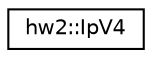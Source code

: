 digraph "Graphical Class Hierarchy"
{
 // INTERACTIVE_SVG=YES
  edge [fontname="Helvetica",fontsize="10",labelfontname="Helvetica",labelfontsize="10"];
  node [fontname="Helvetica",fontsize="10",shape=record];
  rankdir="LR";
  Node0 [label="hw2::IpV4",height=0.2,width=0.4,color="black", fillcolor="white", style="filled",URL="$classhw2_1_1_ip_v4.html"];
}
